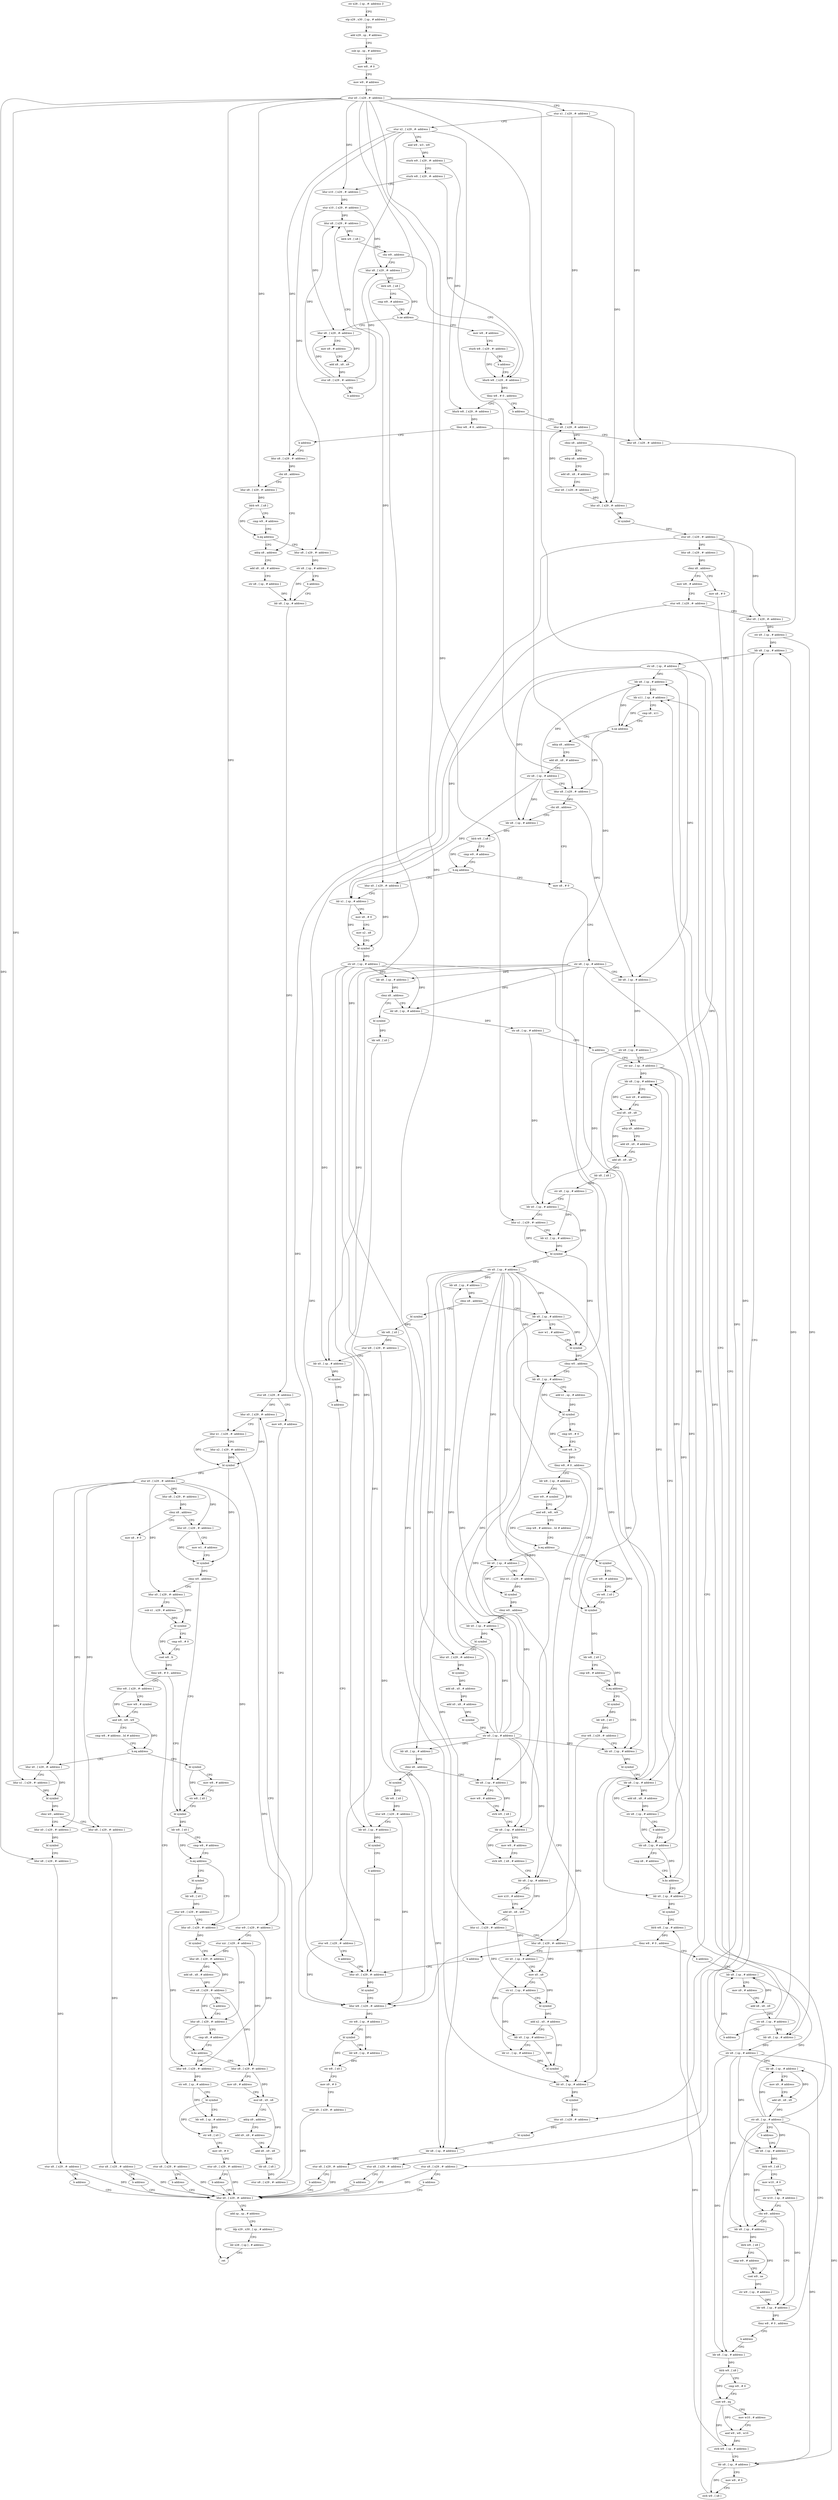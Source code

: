 digraph "func" {
"231056" [label = "str x28 , [ sp , #- address ]!" ]
"231060" [label = "stp x29 , x30 , [ sp , # address ]" ]
"231064" [label = "add x29 , sp , # address" ]
"231068" [label = "sub sp , sp , # address" ]
"231072" [label = "mov w8 , # 0" ]
"231076" [label = "mov w9 , # address" ]
"231080" [label = "stur x0 , [ x29 , #- address ]" ]
"231084" [label = "stur x1 , [ x29 , #- address ]" ]
"231088" [label = "stur x2 , [ x29 , #- address ]" ]
"231092" [label = "and w9 , w3 , w9" ]
"231096" [label = "sturb w9 , [ x29 , #- address ]" ]
"231100" [label = "sturb w8 , [ x29 , #- address ]" ]
"231104" [label = "ldur x10 , [ x29 , #- address ]" ]
"231108" [label = "stur x10 , [ x29 , #- address ]" ]
"231112" [label = "ldur x8 , [ x29 , #- address ]" ]
"231172" [label = "ldurb w8 , [ x29 , #- address ]" ]
"231176" [label = "tbnz w8 , # 0 , address" ]
"231184" [label = "ldurb w8 , [ x29 , #- address ]" ]
"231180" [label = "b address" ]
"231124" [label = "ldur x8 , [ x29 , #- address ]" ]
"231128" [label = "ldrb w9 , [ x8 ]" ]
"231132" [label = "cmp w9 , # address" ]
"231136" [label = "b.ne address" ]
"231152" [label = "ldur x8 , [ x29 , #- address ]" ]
"231140" [label = "mov w8 , # address" ]
"231188" [label = "tbnz w8 , # 0 , address" ]
"231196" [label = "ldur x8 , [ x29 , #- address ]" ]
"231192" [label = "b address" ]
"231564" [label = "ldur x8 , [ x29 , #- address ]" ]
"231156" [label = "mov x9 , # address" ]
"231160" [label = "add x8 , x8 , x9" ]
"231164" [label = "stur x8 , [ x29 , #- address ]" ]
"231168" [label = "b address" ]
"231144" [label = "sturb w8 , [ x29 , #- address ]" ]
"231148" [label = "b address" ]
"231200" [label = "stur x8 , [ x29 , #- address ]" ]
"231204" [label = "b address" ]
"232376" [label = "ldur x0 , [ x29 , #- address ]" ]
"231208" [label = "ldur x8 , [ x29 , #- address ]" ]
"231568" [label = "cbnz x8 , address" ]
"231584" [label = "ldur x0 , [ x29 , #- address ]" ]
"231572" [label = "adrp x8 , address" ]
"231116" [label = "ldrb w9 , [ x8 ]" ]
"231120" [label = "cbz w9 , address" ]
"232380" [label = "add sp , sp , # address" ]
"232384" [label = "ldp x29 , x30 , [ sp , # address ]" ]
"232388" [label = "ldr x28 , [ sp ] , # address" ]
"232392" [label = "ret" ]
"231212" [label = "cbz x8 , address" ]
"231244" [label = "adrp x8 , address" ]
"231216" [label = "ldur x8 , [ x29 , #- address ]" ]
"231588" [label = "bl symbol" ]
"231592" [label = "stur x0 , [ x29 , #- address ]" ]
"231596" [label = "ldur x8 , [ x29 , #- address ]" ]
"231600" [label = "cbnz x8 , address" ]
"231616" [label = "mov w8 , # address" ]
"231604" [label = "mov x8 , # 0" ]
"231576" [label = "add x8 , x8 , # address" ]
"231580" [label = "stur x8 , [ x29 , #- address ]" ]
"231248" [label = "add x8 , x8 , # address" ]
"231252" [label = "str x8 , [ sp , # address ]" ]
"231256" [label = "ldr x8 , [ sp , # address ]" ]
"231220" [label = "ldrb w9 , [ x8 ]" ]
"231224" [label = "cmp w9 , # address" ]
"231228" [label = "b.eq address" ]
"231232" [label = "ldur x8 , [ x29 , #- address ]" ]
"231620" [label = "stur w8 , [ x29 , #- address ]" ]
"231624" [label = "ldur x9 , [ x29 , #- address ]" ]
"231628" [label = "str x9 , [ sp , # address ]" ]
"231632" [label = "ldr x8 , [ sp , # address ]" ]
"231608" [label = "stur x8 , [ x29 , #- address ]" ]
"231612" [label = "b address" ]
"231532" [label = "ldur w8 , [ x29 , #- address ]" ]
"231536" [label = "str w8 , [ sp , # address ]" ]
"231540" [label = "bl symbol" ]
"231544" [label = "ldr w8 , [ sp , # address ]" ]
"231548" [label = "str w8 , [ x0 ]" ]
"231552" [label = "mov x9 , # 0" ]
"231556" [label = "stur x9 , [ x29 , #- address ]" ]
"231560" [label = "b address" ]
"231288" [label = "ldur x8 , [ x29 , #- address ]" ]
"231292" [label = "mov x9 , # address" ]
"231296" [label = "mul x8 , x9 , x8" ]
"231300" [label = "adrp x9 , address" ]
"231304" [label = "add x9 , x9 , # address" ]
"231308" [label = "add x8 , x9 , x8" ]
"231312" [label = "ldr x8 , [ x8 ]" ]
"231316" [label = "stur x8 , [ x29 , #- address ]" ]
"231320" [label = "ldur x0 , [ x29 , #- address ]" ]
"231324" [label = "ldur x1 , [ x29 , #- address ]" ]
"231328" [label = "ldur x2 , [ x29 , #- address ]" ]
"231332" [label = "bl symbol" ]
"231336" [label = "stur x0 , [ x29 , #- address ]" ]
"231340" [label = "ldur x8 , [ x29 , #- address ]" ]
"231344" [label = "cbnz x8 , address" ]
"231360" [label = "ldur x0 , [ x29 , #- address ]" ]
"231348" [label = "mov x8 , # 0" ]
"231236" [label = "str x8 , [ sp , # address ]" ]
"231240" [label = "b address" ]
"231688" [label = "ldr w8 , [ sp , # address ]" ]
"231692" [label = "tbnz w8 , # 0 , address" ]
"231700" [label = "ldr x8 , [ sp , # address ]" ]
"231696" [label = "b address" ]
"231668" [label = "ldr x8 , [ sp , # address ]" ]
"231672" [label = "ldrb w9 , [ x8 ]" ]
"231676" [label = "cmp w9 , # address" ]
"231680" [label = "cset w9 , ne" ]
"231684" [label = "str w9 , [ sp , # address ]" ]
"231364" [label = "mov w1 , # address" ]
"231368" [label = "bl symbol" ]
"231372" [label = "cbnz w0 , address" ]
"231480" [label = "bl symbol" ]
"231376" [label = "ldur x0 , [ x29 , #- address ]" ]
"231352" [label = "stur x8 , [ x29 , #- address ]" ]
"231356" [label = "b address" ]
"231260" [label = "stur x8 , [ x29 , #- address ]" ]
"231264" [label = "mov w9 , # address" ]
"231268" [label = "stur w9 , [ x29 , #- address ]" ]
"231272" [label = "stur xzr , [ x29 , #- address ]" ]
"231276" [label = "ldur x8 , [ x29 , #- address ]" ]
"231704" [label = "mov x9 , # address" ]
"231708" [label = "add x8 , x8 , x9" ]
"231712" [label = "str x8 , [ sp , # address ]" ]
"231716" [label = "b address" ]
"231648" [label = "ldr x8 , [ sp , # address ]" ]
"231720" [label = "ldr x8 , [ sp , # address ]" ]
"231484" [label = "ldr w8 , [ x0 ]" ]
"231488" [label = "cmp w8 , # address" ]
"231492" [label = "b.eq address" ]
"231508" [label = "ldur x0 , [ x29 , #- address ]" ]
"231496" [label = "bl symbol" ]
"231380" [label = "sub x1 , x29 , # address" ]
"231384" [label = "bl symbol" ]
"231388" [label = "cmp w0 , # 0" ]
"231392" [label = "cset w8 , lt" ]
"231396" [label = "tbnz w8 , # 0 , address" ]
"231400" [label = "ldur w8 , [ x29 , #- address ]" ]
"231652" [label = "ldrb w9 , [ x8 ]" ]
"231656" [label = "mov w10 , # 0" ]
"231660" [label = "str w10 , [ sp , # address ]" ]
"231664" [label = "cbz w9 , address" ]
"231724" [label = "ldrb w9 , [ x8 ]" ]
"231728" [label = "cmp w9 , # 0" ]
"231732" [label = "cset w9 , eq" ]
"231736" [label = "mov w10 , # address" ]
"231740" [label = "and w9 , w9 , w10" ]
"231744" [label = "strb w9 , [ sp , # address ]" ]
"231748" [label = "ldr x8 , [ sp , # address ]" ]
"231752" [label = "mov w9 , # 0" ]
"231756" [label = "strb w9 , [ x8 ]" ]
"231760" [label = "ldr x8 , [ sp , # address ]" ]
"231764" [label = "ldr x11 , [ sp , # address ]" ]
"231768" [label = "cmp x8 , x11" ]
"231772" [label = "b.ne address" ]
"231788" [label = "ldur x8 , [ x29 , #- address ]" ]
"231776" [label = "adrp x8 , address" ]
"231512" [label = "bl symbol" ]
"231516" [label = "ldur x8 , [ x29 , #- address ]" ]
"231520" [label = "add x8 , x8 , # address" ]
"231524" [label = "stur x8 , [ x29 , #- address ]" ]
"231528" [label = "b address" ]
"231500" [label = "ldr w8 , [ x0 ]" ]
"231504" [label = "stur w8 , [ x29 , #- address ]" ]
"231404" [label = "mov w9 , # symbol" ]
"231408" [label = "and w8 , w8 , w9" ]
"231412" [label = "cmp w8 , # address , lsl # address" ]
"231416" [label = "b.eq address" ]
"231468" [label = "bl symbol" ]
"231420" [label = "ldur x0 , [ x29 , #- address ]" ]
"231792" [label = "cbz x8 , address" ]
"231872" [label = "mov x8 , # 0" ]
"231796" [label = "ldr x8 , [ sp , # address ]" ]
"231780" [label = "add x8 , x8 , # address" ]
"231784" [label = "str x8 , [ sp , # address ]" ]
"231280" [label = "cmp x8 , # address" ]
"231284" [label = "b.hs address" ]
"231472" [label = "mov w8 , # address" ]
"231476" [label = "str w8 , [ x0 ]" ]
"231424" [label = "ldur x1 , [ x29 , #- address ]" ]
"231428" [label = "bl symbol" ]
"231432" [label = "cbnz w0 , address" ]
"231456" [label = "ldur x8 , [ x29 , #- address ]" ]
"231436" [label = "ldur x0 , [ x29 , #- address ]" ]
"231876" [label = "str x8 , [ sp , # address ]" ]
"231880" [label = "ldr x8 , [ sp , # address ]" ]
"231884" [label = "str x8 , [ sp , # address ]" ]
"231888" [label = "str xzr , [ sp , # address ]" ]
"231800" [label = "ldrb w9 , [ x8 ]" ]
"231804" [label = "cmp w9 , # address" ]
"231808" [label = "b.eq address" ]
"231812" [label = "ldur x0 , [ x29 , #- address ]" ]
"231460" [label = "stur x8 , [ x29 , #- address ]" ]
"231464" [label = "b address" ]
"231440" [label = "bl symbol" ]
"231444" [label = "ldur x8 , [ x29 , #- address ]" ]
"231448" [label = "stur x8 , [ x29 , #- address ]" ]
"231452" [label = "b address" ]
"232296" [label = "ldr x0 , [ sp , # address ]" ]
"232300" [label = "bl symbol" ]
"232304" [label = "ldrb w8 , [ sp , # address ]" ]
"232308" [label = "tbnz w8 , # 0 , address" ]
"232316" [label = "b address" ]
"232312" [label = "b address" ]
"231904" [label = "ldr x8 , [ sp , # address ]" ]
"231908" [label = "mov x9 , # address" ]
"231912" [label = "mul x8 , x9 , x8" ]
"231916" [label = "adrp x9 , address" ]
"231920" [label = "add x9 , x9 , # address" ]
"231924" [label = "add x8 , x9 , x8" ]
"231928" [label = "ldr x8 , [ x8 ]" ]
"231932" [label = "str x8 , [ sp , # address ]" ]
"231936" [label = "ldr x0 , [ sp , # address ]" ]
"231940" [label = "ldur x1 , [ x29 , #- address ]" ]
"231944" [label = "ldr x2 , [ sp , # address ]" ]
"231948" [label = "bl symbol" ]
"231952" [label = "str x0 , [ sp , # address ]" ]
"231956" [label = "ldr x8 , [ sp , # address ]" ]
"231960" [label = "cbnz x8 , address" ]
"231988" [label = "ldr x0 , [ sp , # address ]" ]
"231964" [label = "bl symbol" ]
"231816" [label = "ldr x1 , [ sp , # address ]" ]
"231820" [label = "mov x8 , # 0" ]
"231824" [label = "mov x2 , x8" ]
"231828" [label = "bl symbol" ]
"231832" [label = "str x0 , [ sp , # address ]" ]
"231836" [label = "ldr x8 , [ sp , # address ]" ]
"231840" [label = "cbnz x8 , address" ]
"231860" [label = "ldr x8 , [ sp , # address ]" ]
"231844" [label = "bl symbol" ]
"232340" [label = "ldur x0 , [ x29 , #- address ]" ]
"232320" [label = "ldr x8 , [ sp , # address ]" ]
"231992" [label = "mov w1 , # address" ]
"231996" [label = "bl symbol" ]
"232000" [label = "cbnz w0 , address" ]
"232244" [label = "bl symbol" ]
"232004" [label = "ldr x0 , [ sp , # address ]" ]
"231968" [label = "ldr w8 , [ x0 ]" ]
"231972" [label = "stur w8 , [ x29 , #- address ]" ]
"231976" [label = "ldr x0 , [ sp , # address ]" ]
"231980" [label = "bl symbol" ]
"231984" [label = "b address" ]
"231864" [label = "str x8 , [ sp , # address ]" ]
"231868" [label = "b address" ]
"231848" [label = "ldr w8 , [ x0 ]" ]
"231852" [label = "stur w8 , [ x29 , #- address ]" ]
"231856" [label = "b address" ]
"232344" [label = "bl symbol" ]
"232348" [label = "ldur w8 , [ x29 , #- address ]" ]
"232352" [label = "str w8 , [ sp , # address ]" ]
"232356" [label = "bl symbol" ]
"232360" [label = "ldr w8 , [ sp , # address ]" ]
"232364" [label = "str w8 , [ x0 ]" ]
"232368" [label = "mov x9 , # 0" ]
"232372" [label = "stur x9 , [ x29 , #- address ]" ]
"232324" [label = "mov x9 , # address" ]
"232328" [label = "add x8 , x8 , x9" ]
"232332" [label = "str x8 , [ sp , # address ]" ]
"232336" [label = "b address" ]
"232248" [label = "ldr w8 , [ x0 ]" ]
"232252" [label = "cmp w8 , # address" ]
"232256" [label = "b.eq address" ]
"232272" [label = "ldr x0 , [ sp , # address ]" ]
"232260" [label = "bl symbol" ]
"232008" [label = "add x1 , sp , # address" ]
"232012" [label = "bl symbol" ]
"232016" [label = "cmp w0 , # 0" ]
"232020" [label = "cset w8 , lt" ]
"232024" [label = "tbnz w8 , # 0 , address" ]
"232028" [label = "ldr w8 , [ sp , # address ]" ]
"231892" [label = "ldr x8 , [ sp , # address ]" ]
"231636" [label = "str x8 , [ sp , # address ]" ]
"231640" [label = "ldr x8 , [ sp , # address ]" ]
"231644" [label = "str x8 , [ sp , # address ]" ]
"232276" [label = "bl symbol" ]
"232280" [label = "ldr x8 , [ sp , # address ]" ]
"232284" [label = "add x8 , x8 , # address" ]
"232288" [label = "str x8 , [ sp , # address ]" ]
"232292" [label = "b address" ]
"232264" [label = "ldr w8 , [ x0 ]" ]
"232268" [label = "stur w8 , [ x29 , #- address ]" ]
"232032" [label = "mov w9 , # symbol" ]
"232036" [label = "and w8 , w8 , w9" ]
"232040" [label = "cmp w8 , # address , lsl # address" ]
"232044" [label = "b.eq address" ]
"232232" [label = "bl symbol" ]
"232048" [label = "ldr x0 , [ sp , # address ]" ]
"231896" [label = "cmp x8 , # address" ]
"231900" [label = "b.hs address" ]
"232236" [label = "mov w8 , # address" ]
"232240" [label = "str w8 , [ x0 ]" ]
"232052" [label = "ldur x1 , [ x29 , #- address ]" ]
"232056" [label = "bl symbol" ]
"232060" [label = "cbnz w0 , address" ]
"232204" [label = "ldr x0 , [ sp , # address ]" ]
"232064" [label = "ldr x0 , [ sp , # address ]" ]
"232208" [label = "bl symbol" ]
"232212" [label = "ldur x0 , [ x29 , #- address ]" ]
"232216" [label = "bl symbol" ]
"232220" [label = "ldr x8 , [ sp , # address ]" ]
"232224" [label = "stur x8 , [ x29 , #- address ]" ]
"232228" [label = "b address" ]
"232068" [label = "bl symbol" ]
"232072" [label = "ldur x0 , [ x29 , #- address ]" ]
"232076" [label = "bl symbol" ]
"232080" [label = "add x8 , x0 , # address" ]
"232084" [label = "add x0 , x8 , # address" ]
"232088" [label = "bl symbol" ]
"232092" [label = "str x0 , [ sp , # address ]" ]
"232096" [label = "ldr x8 , [ sp , # address ]" ]
"232100" [label = "cbnz x8 , address" ]
"232128" [label = "ldr x8 , [ sp , # address ]" ]
"232104" [label = "bl symbol" ]
"232132" [label = "mov w9 , # address" ]
"232136" [label = "strb w9 , [ x8 ]" ]
"232140" [label = "ldr x8 , [ sp , # address ]" ]
"232144" [label = "mov w9 , # address" ]
"232148" [label = "strb w9 , [ x8 , # address ]" ]
"232152" [label = "ldr x8 , [ sp , # address ]" ]
"232156" [label = "mov x10 , # address" ]
"232160" [label = "add x0 , x8 , x10" ]
"232164" [label = "ldur x1 , [ x29 , #- address ]" ]
"232168" [label = "ldur x8 , [ x29 , #- address ]" ]
"232172" [label = "str x0 , [ sp , # address ]" ]
"232176" [label = "mov x0 , x8" ]
"232180" [label = "str x1 , [ sp , # address ]" ]
"232184" [label = "bl symbol" ]
"232188" [label = "add x2 , x0 , # address" ]
"232192" [label = "ldr x0 , [ sp , # address ]" ]
"232196" [label = "ldr x1 , [ sp , # address ]" ]
"232200" [label = "bl symbol" ]
"232108" [label = "ldr w8 , [ x0 ]" ]
"232112" [label = "stur w8 , [ x29 , #- address ]" ]
"232116" [label = "ldr x0 , [ sp , # address ]" ]
"232120" [label = "bl symbol" ]
"232124" [label = "b address" ]
"231056" -> "231060" [ label = "CFG" ]
"231060" -> "231064" [ label = "CFG" ]
"231064" -> "231068" [ label = "CFG" ]
"231068" -> "231072" [ label = "CFG" ]
"231072" -> "231076" [ label = "CFG" ]
"231076" -> "231080" [ label = "CFG" ]
"231080" -> "231084" [ label = "CFG" ]
"231080" -> "231104" [ label = "DFG" ]
"231080" -> "231196" [ label = "DFG" ]
"231080" -> "231216" [ label = "DFG" ]
"231080" -> "231324" [ label = "DFG" ]
"231080" -> "231424" [ label = "DFG" ]
"231080" -> "231444" [ label = "DFG" ]
"231080" -> "231940" [ label = "DFG" ]
"231080" -> "232052" [ label = "DFG" ]
"231080" -> "232072" [ label = "DFG" ]
"231080" -> "232164" [ label = "DFG" ]
"231080" -> "232168" [ label = "DFG" ]
"231084" -> "231088" [ label = "CFG" ]
"231084" -> "231564" [ label = "DFG" ]
"231084" -> "231584" [ label = "DFG" ]
"231088" -> "231092" [ label = "CFG" ]
"231088" -> "231208" [ label = "DFG" ]
"231088" -> "231232" [ label = "DFG" ]
"231088" -> "231788" [ label = "DFG" ]
"231088" -> "231812" [ label = "DFG" ]
"231092" -> "231096" [ label = "DFG" ]
"231096" -> "231100" [ label = "CFG" ]
"231096" -> "231184" [ label = "DFG" ]
"231100" -> "231104" [ label = "CFG" ]
"231100" -> "231172" [ label = "DFG" ]
"231104" -> "231108" [ label = "DFG" ]
"231108" -> "231112" [ label = "DFG" ]
"231108" -> "231124" [ label = "DFG" ]
"231108" -> "231152" [ label = "DFG" ]
"231112" -> "231116" [ label = "DFG" ]
"231172" -> "231176" [ label = "DFG" ]
"231176" -> "231184" [ label = "CFG" ]
"231176" -> "231180" [ label = "CFG" ]
"231184" -> "231188" [ label = "DFG" ]
"231180" -> "231564" [ label = "CFG" ]
"231124" -> "231128" [ label = "DFG" ]
"231128" -> "231132" [ label = "CFG" ]
"231128" -> "231136" [ label = "DFG" ]
"231132" -> "231136" [ label = "CFG" ]
"231136" -> "231152" [ label = "CFG" ]
"231136" -> "231140" [ label = "CFG" ]
"231152" -> "231156" [ label = "CFG" ]
"231152" -> "231160" [ label = "DFG" ]
"231140" -> "231144" [ label = "CFG" ]
"231188" -> "231196" [ label = "CFG" ]
"231188" -> "231192" [ label = "CFG" ]
"231196" -> "231200" [ label = "DFG" ]
"231192" -> "231208" [ label = "CFG" ]
"231564" -> "231568" [ label = "DFG" ]
"231156" -> "231160" [ label = "CFG" ]
"231160" -> "231164" [ label = "DFG" ]
"231164" -> "231168" [ label = "CFG" ]
"231164" -> "231112" [ label = "DFG" ]
"231164" -> "231124" [ label = "DFG" ]
"231164" -> "231152" [ label = "DFG" ]
"231168" -> "231112" [ label = "CFG" ]
"231144" -> "231148" [ label = "CFG" ]
"231144" -> "231172" [ label = "DFG" ]
"231148" -> "231172" [ label = "CFG" ]
"231200" -> "231204" [ label = "CFG" ]
"231200" -> "232376" [ label = "DFG" ]
"231204" -> "232376" [ label = "CFG" ]
"232376" -> "232380" [ label = "CFG" ]
"232376" -> "232392" [ label = "DFG" ]
"231208" -> "231212" [ label = "DFG" ]
"231568" -> "231584" [ label = "CFG" ]
"231568" -> "231572" [ label = "CFG" ]
"231584" -> "231588" [ label = "DFG" ]
"231572" -> "231576" [ label = "CFG" ]
"231116" -> "231120" [ label = "DFG" ]
"231120" -> "231172" [ label = "CFG" ]
"231120" -> "231124" [ label = "CFG" ]
"232380" -> "232384" [ label = "CFG" ]
"232384" -> "232388" [ label = "CFG" ]
"232388" -> "232392" [ label = "CFG" ]
"231212" -> "231244" [ label = "CFG" ]
"231212" -> "231216" [ label = "CFG" ]
"231244" -> "231248" [ label = "CFG" ]
"231216" -> "231220" [ label = "DFG" ]
"231588" -> "231592" [ label = "DFG" ]
"231592" -> "231596" [ label = "DFG" ]
"231592" -> "231624" [ label = "DFG" ]
"231592" -> "232340" [ label = "DFG" ]
"231592" -> "232212" [ label = "DFG" ]
"231596" -> "231600" [ label = "DFG" ]
"231600" -> "231616" [ label = "CFG" ]
"231600" -> "231604" [ label = "CFG" ]
"231616" -> "231620" [ label = "CFG" ]
"231604" -> "231608" [ label = "CFG" ]
"231576" -> "231580" [ label = "CFG" ]
"231580" -> "231584" [ label = "DFG" ]
"231580" -> "231564" [ label = "DFG" ]
"231248" -> "231252" [ label = "CFG" ]
"231252" -> "231256" [ label = "DFG" ]
"231256" -> "231260" [ label = "DFG" ]
"231220" -> "231224" [ label = "CFG" ]
"231220" -> "231228" [ label = "DFG" ]
"231224" -> "231228" [ label = "CFG" ]
"231228" -> "231244" [ label = "CFG" ]
"231228" -> "231232" [ label = "CFG" ]
"231232" -> "231236" [ label = "DFG" ]
"231620" -> "231624" [ label = "CFG" ]
"231620" -> "232348" [ label = "DFG" ]
"231624" -> "231628" [ label = "DFG" ]
"231628" -> "231632" [ label = "DFG" ]
"231628" -> "231640" [ label = "DFG" ]
"231632" -> "231636" [ label = "DFG" ]
"231608" -> "231612" [ label = "CFG" ]
"231608" -> "232376" [ label = "DFG" ]
"231612" -> "232376" [ label = "CFG" ]
"231532" -> "231536" [ label = "DFG" ]
"231536" -> "231540" [ label = "CFG" ]
"231536" -> "231544" [ label = "DFG" ]
"231540" -> "231544" [ label = "CFG" ]
"231540" -> "231548" [ label = "DFG" ]
"231544" -> "231548" [ label = "DFG" ]
"231548" -> "231552" [ label = "CFG" ]
"231552" -> "231556" [ label = "CFG" ]
"231556" -> "231560" [ label = "CFG" ]
"231556" -> "232376" [ label = "DFG" ]
"231560" -> "232376" [ label = "CFG" ]
"231288" -> "231292" [ label = "CFG" ]
"231288" -> "231296" [ label = "DFG" ]
"231292" -> "231296" [ label = "CFG" ]
"231296" -> "231300" [ label = "CFG" ]
"231296" -> "231308" [ label = "DFG" ]
"231300" -> "231304" [ label = "CFG" ]
"231304" -> "231308" [ label = "CFG" ]
"231308" -> "231312" [ label = "DFG" ]
"231312" -> "231316" [ label = "DFG" ]
"231316" -> "231320" [ label = "CFG" ]
"231316" -> "231328" [ label = "DFG" ]
"231320" -> "231324" [ label = "CFG" ]
"231320" -> "231332" [ label = "DFG" ]
"231324" -> "231328" [ label = "CFG" ]
"231324" -> "231332" [ label = "DFG" ]
"231328" -> "231332" [ label = "DFG" ]
"231332" -> "231336" [ label = "DFG" ]
"231332" -> "231368" [ label = "DFG" ]
"231336" -> "231340" [ label = "DFG" ]
"231336" -> "231360" [ label = "DFG" ]
"231336" -> "231376" [ label = "DFG" ]
"231336" -> "231508" [ label = "DFG" ]
"231336" -> "231420" [ label = "DFG" ]
"231336" -> "231456" [ label = "DFG" ]
"231336" -> "231436" [ label = "DFG" ]
"231340" -> "231344" [ label = "DFG" ]
"231344" -> "231360" [ label = "CFG" ]
"231344" -> "231348" [ label = "CFG" ]
"231360" -> "231364" [ label = "CFG" ]
"231360" -> "231368" [ label = "DFG" ]
"231348" -> "231352" [ label = "CFG" ]
"231236" -> "231240" [ label = "CFG" ]
"231236" -> "231256" [ label = "DFG" ]
"231240" -> "231256" [ label = "CFG" ]
"231688" -> "231692" [ label = "DFG" ]
"231692" -> "231700" [ label = "CFG" ]
"231692" -> "231696" [ label = "CFG" ]
"231700" -> "231704" [ label = "CFG" ]
"231700" -> "231708" [ label = "DFG" ]
"231696" -> "231720" [ label = "CFG" ]
"231668" -> "231672" [ label = "DFG" ]
"231672" -> "231676" [ label = "CFG" ]
"231672" -> "231680" [ label = "DFG" ]
"231676" -> "231680" [ label = "CFG" ]
"231680" -> "231684" [ label = "DFG" ]
"231684" -> "231688" [ label = "DFG" ]
"231364" -> "231368" [ label = "CFG" ]
"231368" -> "231372" [ label = "DFG" ]
"231372" -> "231480" [ label = "CFG" ]
"231372" -> "231376" [ label = "CFG" ]
"231480" -> "231484" [ label = "DFG" ]
"231376" -> "231380" [ label = "CFG" ]
"231376" -> "231384" [ label = "DFG" ]
"231352" -> "231356" [ label = "CFG" ]
"231352" -> "232376" [ label = "DFG" ]
"231356" -> "232376" [ label = "CFG" ]
"231260" -> "231264" [ label = "CFG" ]
"231260" -> "231320" [ label = "DFG" ]
"231264" -> "231268" [ label = "CFG" ]
"231268" -> "231272" [ label = "CFG" ]
"231268" -> "231532" [ label = "DFG" ]
"231272" -> "231276" [ label = "DFG" ]
"231272" -> "231288" [ label = "DFG" ]
"231272" -> "231516" [ label = "DFG" ]
"231276" -> "231280" [ label = "CFG" ]
"231276" -> "231284" [ label = "DFG" ]
"231704" -> "231708" [ label = "CFG" ]
"231708" -> "231712" [ label = "DFG" ]
"231712" -> "231716" [ label = "CFG" ]
"231712" -> "231648" [ label = "DFG" ]
"231712" -> "231668" [ label = "DFG" ]
"231712" -> "231700" [ label = "DFG" ]
"231712" -> "231720" [ label = "DFG" ]
"231712" -> "231748" [ label = "DFG" ]
"231712" -> "231764" [ label = "DFG" ]
"231712" -> "232320" [ label = "DFG" ]
"231716" -> "231648" [ label = "CFG" ]
"231648" -> "231652" [ label = "DFG" ]
"231720" -> "231724" [ label = "DFG" ]
"231484" -> "231488" [ label = "CFG" ]
"231484" -> "231492" [ label = "DFG" ]
"231488" -> "231492" [ label = "CFG" ]
"231492" -> "231508" [ label = "CFG" ]
"231492" -> "231496" [ label = "CFG" ]
"231508" -> "231512" [ label = "DFG" ]
"231496" -> "231500" [ label = "DFG" ]
"231380" -> "231384" [ label = "DFG" ]
"231384" -> "231388" [ label = "CFG" ]
"231384" -> "231392" [ label = "DFG" ]
"231388" -> "231392" [ label = "CFG" ]
"231392" -> "231396" [ label = "DFG" ]
"231396" -> "231480" [ label = "CFG" ]
"231396" -> "231400" [ label = "CFG" ]
"231400" -> "231404" [ label = "CFG" ]
"231400" -> "231408" [ label = "DFG" ]
"231652" -> "231656" [ label = "CFG" ]
"231652" -> "231664" [ label = "DFG" ]
"231656" -> "231660" [ label = "CFG" ]
"231660" -> "231664" [ label = "CFG" ]
"231660" -> "231688" [ label = "DFG" ]
"231664" -> "231688" [ label = "CFG" ]
"231664" -> "231668" [ label = "CFG" ]
"231724" -> "231728" [ label = "CFG" ]
"231724" -> "231732" [ label = "DFG" ]
"231728" -> "231732" [ label = "CFG" ]
"231732" -> "231736" [ label = "CFG" ]
"231732" -> "231740" [ label = "DFG" ]
"231732" -> "231744" [ label = "DFG" ]
"231736" -> "231740" [ label = "CFG" ]
"231740" -> "231744" [ label = "DFG" ]
"231744" -> "231748" [ label = "CFG" ]
"231744" -> "232304" [ label = "DFG" ]
"231748" -> "231752" [ label = "CFG" ]
"231748" -> "231756" [ label = "DFG" ]
"231752" -> "231756" [ label = "CFG" ]
"231756" -> "231760" [ label = "CFG" ]
"231760" -> "231764" [ label = "CFG" ]
"231760" -> "231772" [ label = "DFG" ]
"231764" -> "231768" [ label = "CFG" ]
"231764" -> "231772" [ label = "DFG" ]
"231768" -> "231772" [ label = "CFG" ]
"231772" -> "231788" [ label = "CFG" ]
"231772" -> "231776" [ label = "CFG" ]
"231788" -> "231792" [ label = "DFG" ]
"231776" -> "231780" [ label = "CFG" ]
"231512" -> "231516" [ label = "CFG" ]
"231516" -> "231520" [ label = "DFG" ]
"231520" -> "231524" [ label = "DFG" ]
"231524" -> "231528" [ label = "CFG" ]
"231524" -> "231276" [ label = "DFG" ]
"231524" -> "231288" [ label = "DFG" ]
"231524" -> "231516" [ label = "DFG" ]
"231528" -> "231276" [ label = "CFG" ]
"231500" -> "231504" [ label = "DFG" ]
"231504" -> "231508" [ label = "CFG" ]
"231504" -> "231532" [ label = "DFG" ]
"231404" -> "231408" [ label = "CFG" ]
"231408" -> "231412" [ label = "CFG" ]
"231408" -> "231416" [ label = "DFG" ]
"231412" -> "231416" [ label = "CFG" ]
"231416" -> "231468" [ label = "CFG" ]
"231416" -> "231420" [ label = "CFG" ]
"231468" -> "231472" [ label = "CFG" ]
"231468" -> "231476" [ label = "DFG" ]
"231420" -> "231424" [ label = "CFG" ]
"231420" -> "231428" [ label = "DFG" ]
"231792" -> "231872" [ label = "CFG" ]
"231792" -> "231796" [ label = "CFG" ]
"231872" -> "231876" [ label = "CFG" ]
"231796" -> "231800" [ label = "DFG" ]
"231780" -> "231784" [ label = "CFG" ]
"231784" -> "231788" [ label = "CFG" ]
"231784" -> "231760" [ label = "DFG" ]
"231784" -> "231880" [ label = "DFG" ]
"231784" -> "231796" [ label = "DFG" ]
"231784" -> "231816" [ label = "DFG" ]
"231280" -> "231284" [ label = "CFG" ]
"231284" -> "231532" [ label = "CFG" ]
"231284" -> "231288" [ label = "CFG" ]
"231472" -> "231476" [ label = "CFG" ]
"231476" -> "231480" [ label = "CFG" ]
"231424" -> "231428" [ label = "DFG" ]
"231428" -> "231432" [ label = "DFG" ]
"231432" -> "231456" [ label = "CFG" ]
"231432" -> "231436" [ label = "CFG" ]
"231456" -> "231460" [ label = "DFG" ]
"231436" -> "231440" [ label = "DFG" ]
"231876" -> "231880" [ label = "CFG" ]
"231876" -> "231836" [ label = "DFG" ]
"231876" -> "231860" [ label = "DFG" ]
"231876" -> "232296" [ label = "DFG" ]
"231876" -> "231976" [ label = "DFG" ]
"231876" -> "232204" [ label = "DFG" ]
"231876" -> "232116" [ label = "DFG" ]
"231880" -> "231884" [ label = "DFG" ]
"231884" -> "231888" [ label = "CFG" ]
"231884" -> "231936" [ label = "DFG" ]
"231888" -> "231892" [ label = "DFG" ]
"231888" -> "231904" [ label = "DFG" ]
"231888" -> "232280" [ label = "DFG" ]
"231800" -> "231804" [ label = "CFG" ]
"231800" -> "231808" [ label = "DFG" ]
"231804" -> "231808" [ label = "CFG" ]
"231808" -> "231872" [ label = "CFG" ]
"231808" -> "231812" [ label = "CFG" ]
"231812" -> "231816" [ label = "CFG" ]
"231812" -> "231828" [ label = "DFG" ]
"231460" -> "231464" [ label = "CFG" ]
"231460" -> "232376" [ label = "DFG" ]
"231464" -> "232376" [ label = "CFG" ]
"231440" -> "231444" [ label = "CFG" ]
"231444" -> "231448" [ label = "DFG" ]
"231448" -> "231452" [ label = "CFG" ]
"231448" -> "232376" [ label = "DFG" ]
"231452" -> "232376" [ label = "CFG" ]
"232296" -> "232300" [ label = "DFG" ]
"232300" -> "232304" [ label = "CFG" ]
"232304" -> "232308" [ label = "DFG" ]
"232308" -> "232316" [ label = "CFG" ]
"232308" -> "232312" [ label = "CFG" ]
"232316" -> "232340" [ label = "CFG" ]
"232312" -> "232320" [ label = "CFG" ]
"231904" -> "231908" [ label = "CFG" ]
"231904" -> "231912" [ label = "DFG" ]
"231908" -> "231912" [ label = "CFG" ]
"231912" -> "231916" [ label = "CFG" ]
"231912" -> "231924" [ label = "DFG" ]
"231916" -> "231920" [ label = "CFG" ]
"231920" -> "231924" [ label = "CFG" ]
"231924" -> "231928" [ label = "DFG" ]
"231928" -> "231932" [ label = "DFG" ]
"231932" -> "231936" [ label = "CFG" ]
"231932" -> "231944" [ label = "DFG" ]
"231936" -> "231940" [ label = "CFG" ]
"231936" -> "231948" [ label = "DFG" ]
"231940" -> "231944" [ label = "CFG" ]
"231940" -> "231948" [ label = "DFG" ]
"231944" -> "231948" [ label = "DFG" ]
"231948" -> "231952" [ label = "DFG" ]
"231948" -> "231996" [ label = "DFG" ]
"231952" -> "231956" [ label = "DFG" ]
"231952" -> "231988" [ label = "DFG" ]
"231952" -> "232004" [ label = "DFG" ]
"231952" -> "232272" [ label = "DFG" ]
"231952" -> "232048" [ label = "DFG" ]
"231952" -> "232220" [ label = "DFG" ]
"231952" -> "232064" [ label = "DFG" ]
"231952" -> "232096" [ label = "DFG" ]
"231952" -> "232128" [ label = "DFG" ]
"231952" -> "232140" [ label = "DFG" ]
"231952" -> "232152" [ label = "DFG" ]
"231956" -> "231960" [ label = "DFG" ]
"231960" -> "231988" [ label = "CFG" ]
"231960" -> "231964" [ label = "CFG" ]
"231988" -> "231992" [ label = "CFG" ]
"231988" -> "231996" [ label = "DFG" ]
"231964" -> "231968" [ label = "DFG" ]
"231816" -> "231820" [ label = "CFG" ]
"231816" -> "231828" [ label = "DFG" ]
"231820" -> "231824" [ label = "CFG" ]
"231824" -> "231828" [ label = "CFG" ]
"231828" -> "231832" [ label = "DFG" ]
"231832" -> "231836" [ label = "DFG" ]
"231832" -> "231860" [ label = "DFG" ]
"231832" -> "232296" [ label = "DFG" ]
"231832" -> "231976" [ label = "DFG" ]
"231832" -> "232204" [ label = "DFG" ]
"231832" -> "232116" [ label = "DFG" ]
"231836" -> "231840" [ label = "DFG" ]
"231840" -> "231860" [ label = "CFG" ]
"231840" -> "231844" [ label = "CFG" ]
"231860" -> "231864" [ label = "DFG" ]
"231844" -> "231848" [ label = "DFG" ]
"232340" -> "232344" [ label = "DFG" ]
"232320" -> "232324" [ label = "CFG" ]
"232320" -> "232328" [ label = "DFG" ]
"231992" -> "231996" [ label = "CFG" ]
"231996" -> "232000" [ label = "DFG" ]
"232000" -> "232244" [ label = "CFG" ]
"232000" -> "232004" [ label = "CFG" ]
"232244" -> "232248" [ label = "DFG" ]
"232004" -> "232008" [ label = "CFG" ]
"232004" -> "232012" [ label = "DFG" ]
"231968" -> "231972" [ label = "DFG" ]
"231972" -> "231976" [ label = "CFG" ]
"231972" -> "232348" [ label = "DFG" ]
"231976" -> "231980" [ label = "DFG" ]
"231980" -> "231984" [ label = "CFG" ]
"231984" -> "232340" [ label = "CFG" ]
"231864" -> "231868" [ label = "CFG" ]
"231864" -> "231936" [ label = "DFG" ]
"231868" -> "231888" [ label = "CFG" ]
"231848" -> "231852" [ label = "DFG" ]
"231852" -> "231856" [ label = "CFG" ]
"231852" -> "232348" [ label = "DFG" ]
"231856" -> "232340" [ label = "CFG" ]
"232344" -> "232348" [ label = "CFG" ]
"232348" -> "232352" [ label = "DFG" ]
"232352" -> "232356" [ label = "CFG" ]
"232352" -> "232360" [ label = "DFG" ]
"232356" -> "232360" [ label = "CFG" ]
"232356" -> "232364" [ label = "DFG" ]
"232360" -> "232364" [ label = "DFG" ]
"232364" -> "232368" [ label = "CFG" ]
"232368" -> "232372" [ label = "CFG" ]
"232372" -> "232376" [ label = "DFG" ]
"232324" -> "232328" [ label = "CFG" ]
"232328" -> "232332" [ label = "DFG" ]
"232332" -> "232336" [ label = "CFG" ]
"232332" -> "231632" [ label = "DFG" ]
"232332" -> "231640" [ label = "DFG" ]
"232336" -> "231632" [ label = "CFG" ]
"232248" -> "232252" [ label = "CFG" ]
"232248" -> "232256" [ label = "DFG" ]
"232252" -> "232256" [ label = "CFG" ]
"232256" -> "232272" [ label = "CFG" ]
"232256" -> "232260" [ label = "CFG" ]
"232272" -> "232276" [ label = "DFG" ]
"232260" -> "232264" [ label = "DFG" ]
"232008" -> "232012" [ label = "DFG" ]
"232012" -> "232016" [ label = "CFG" ]
"232012" -> "232020" [ label = "DFG" ]
"232016" -> "232020" [ label = "CFG" ]
"232020" -> "232024" [ label = "DFG" ]
"232024" -> "232244" [ label = "CFG" ]
"232024" -> "232028" [ label = "CFG" ]
"232028" -> "232032" [ label = "CFG" ]
"232028" -> "232036" [ label = "DFG" ]
"231892" -> "231896" [ label = "CFG" ]
"231892" -> "231900" [ label = "DFG" ]
"231636" -> "231640" [ label = "CFG" ]
"231636" -> "231760" [ label = "DFG" ]
"231636" -> "231880" [ label = "DFG" ]
"231636" -> "231796" [ label = "DFG" ]
"231636" -> "231816" [ label = "DFG" ]
"231640" -> "231644" [ label = "DFG" ]
"231644" -> "231648" [ label = "DFG" ]
"231644" -> "231668" [ label = "DFG" ]
"231644" -> "231700" [ label = "DFG" ]
"231644" -> "231720" [ label = "DFG" ]
"231644" -> "231748" [ label = "DFG" ]
"231644" -> "231764" [ label = "DFG" ]
"231644" -> "232320" [ label = "DFG" ]
"232276" -> "232280" [ label = "CFG" ]
"232280" -> "232284" [ label = "DFG" ]
"232284" -> "232288" [ label = "DFG" ]
"232288" -> "232292" [ label = "CFG" ]
"232288" -> "231892" [ label = "DFG" ]
"232288" -> "231904" [ label = "DFG" ]
"232288" -> "232280" [ label = "DFG" ]
"232292" -> "231892" [ label = "CFG" ]
"232264" -> "232268" [ label = "DFG" ]
"232268" -> "232272" [ label = "CFG" ]
"232268" -> "232348" [ label = "DFG" ]
"232032" -> "232036" [ label = "CFG" ]
"232036" -> "232040" [ label = "CFG" ]
"232036" -> "232044" [ label = "DFG" ]
"232040" -> "232044" [ label = "CFG" ]
"232044" -> "232232" [ label = "CFG" ]
"232044" -> "232048" [ label = "CFG" ]
"232232" -> "232236" [ label = "CFG" ]
"232232" -> "232240" [ label = "DFG" ]
"232048" -> "232052" [ label = "CFG" ]
"232048" -> "232056" [ label = "DFG" ]
"231896" -> "231900" [ label = "CFG" ]
"231900" -> "232296" [ label = "CFG" ]
"231900" -> "231904" [ label = "CFG" ]
"232236" -> "232240" [ label = "CFG" ]
"232240" -> "232244" [ label = "CFG" ]
"232052" -> "232056" [ label = "DFG" ]
"232056" -> "232060" [ label = "DFG" ]
"232060" -> "232204" [ label = "CFG" ]
"232060" -> "232064" [ label = "CFG" ]
"232204" -> "232208" [ label = "DFG" ]
"232064" -> "232068" [ label = "DFG" ]
"232208" -> "232212" [ label = "CFG" ]
"232212" -> "232216" [ label = "DFG" ]
"232216" -> "232220" [ label = "CFG" ]
"232220" -> "232224" [ label = "DFG" ]
"232224" -> "232228" [ label = "CFG" ]
"232224" -> "232376" [ label = "DFG" ]
"232228" -> "232376" [ label = "CFG" ]
"232068" -> "232072" [ label = "CFG" ]
"232072" -> "232076" [ label = "DFG" ]
"232076" -> "232080" [ label = "DFG" ]
"232080" -> "232084" [ label = "DFG" ]
"232084" -> "232088" [ label = "DFG" ]
"232088" -> "232092" [ label = "DFG" ]
"232092" -> "232096" [ label = "DFG" ]
"232092" -> "231956" [ label = "DFG" ]
"232092" -> "231988" [ label = "DFG" ]
"232092" -> "232004" [ label = "DFG" ]
"232092" -> "232272" [ label = "DFG" ]
"232092" -> "232048" [ label = "DFG" ]
"232092" -> "232220" [ label = "DFG" ]
"232092" -> "232064" [ label = "DFG" ]
"232092" -> "232128" [ label = "DFG" ]
"232092" -> "232140" [ label = "DFG" ]
"232092" -> "232152" [ label = "DFG" ]
"232096" -> "232100" [ label = "DFG" ]
"232100" -> "232128" [ label = "CFG" ]
"232100" -> "232104" [ label = "CFG" ]
"232128" -> "232132" [ label = "CFG" ]
"232128" -> "232136" [ label = "DFG" ]
"232104" -> "232108" [ label = "DFG" ]
"232132" -> "232136" [ label = "CFG" ]
"232136" -> "232140" [ label = "CFG" ]
"232140" -> "232144" [ label = "CFG" ]
"232140" -> "232148" [ label = "DFG" ]
"232144" -> "232148" [ label = "CFG" ]
"232148" -> "232152" [ label = "CFG" ]
"232152" -> "232156" [ label = "CFG" ]
"232152" -> "232160" [ label = "DFG" ]
"232156" -> "232160" [ label = "CFG" ]
"232160" -> "232164" [ label = "CFG" ]
"232160" -> "232172" [ label = "DFG" ]
"232164" -> "232168" [ label = "CFG" ]
"232164" -> "232180" [ label = "DFG" ]
"232168" -> "232172" [ label = "CFG" ]
"232168" -> "232176" [ label = "DFG" ]
"232172" -> "232176" [ label = "CFG" ]
"232172" -> "232192" [ label = "DFG" ]
"232176" -> "232180" [ label = "CFG" ]
"232176" -> "232184" [ label = "DFG" ]
"232180" -> "232184" [ label = "CFG" ]
"232180" -> "232196" [ label = "DFG" ]
"232184" -> "232188" [ label = "DFG" ]
"232188" -> "232192" [ label = "CFG" ]
"232188" -> "232200" [ label = "DFG" ]
"232192" -> "232196" [ label = "CFG" ]
"232192" -> "232200" [ label = "DFG" ]
"232196" -> "232200" [ label = "DFG" ]
"232200" -> "232204" [ label = "CFG" ]
"232108" -> "232112" [ label = "DFG" ]
"232112" -> "232116" [ label = "CFG" ]
"232112" -> "232348" [ label = "DFG" ]
"232116" -> "232120" [ label = "DFG" ]
"232120" -> "232124" [ label = "CFG" ]
"232124" -> "232340" [ label = "CFG" ]
}
